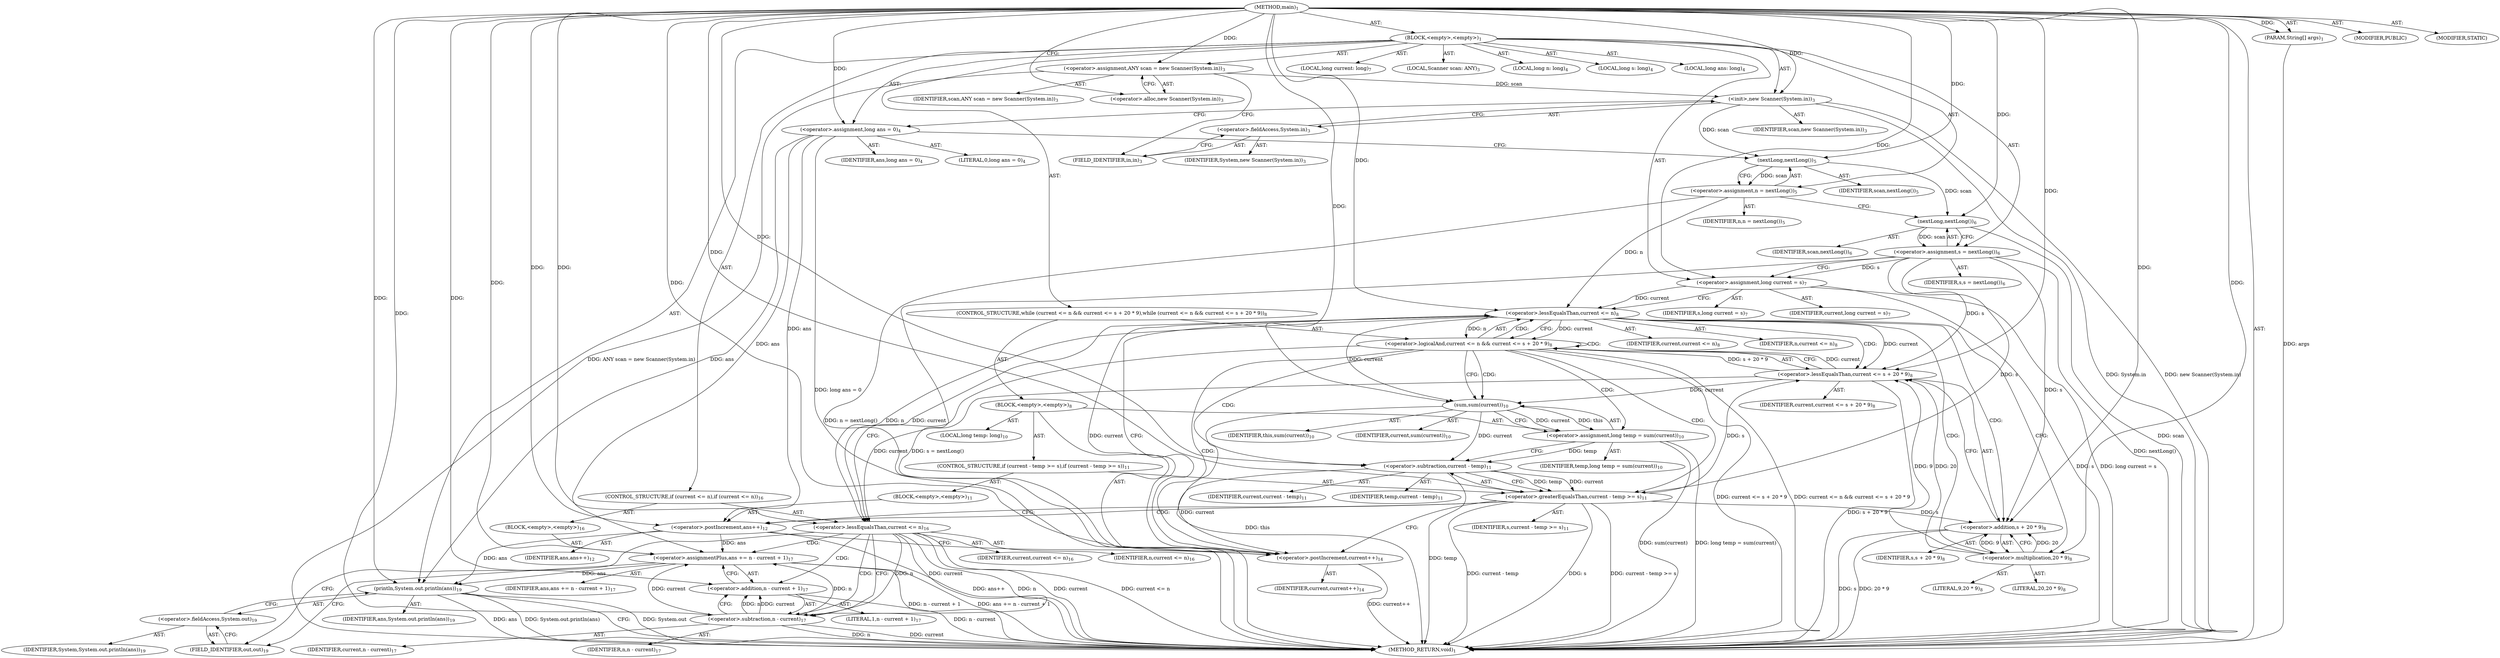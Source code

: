 digraph "main" {  
"19" [label = <(METHOD,main)<SUB>1</SUB>> ]
"20" [label = <(PARAM,String[] args)<SUB>1</SUB>> ]
"21" [label = <(BLOCK,&lt;empty&gt;,&lt;empty&gt;)<SUB>1</SUB>> ]
"4" [label = <(LOCAL,Scanner scan: ANY)<SUB>3</SUB>> ]
"22" [label = <(&lt;operator&gt;.assignment,ANY scan = new Scanner(System.in))<SUB>3</SUB>> ]
"23" [label = <(IDENTIFIER,scan,ANY scan = new Scanner(System.in))<SUB>3</SUB>> ]
"24" [label = <(&lt;operator&gt;.alloc,new Scanner(System.in))<SUB>3</SUB>> ]
"25" [label = <(&lt;init&gt;,new Scanner(System.in))<SUB>3</SUB>> ]
"3" [label = <(IDENTIFIER,scan,new Scanner(System.in))<SUB>3</SUB>> ]
"26" [label = <(&lt;operator&gt;.fieldAccess,System.in)<SUB>3</SUB>> ]
"27" [label = <(IDENTIFIER,System,new Scanner(System.in))<SUB>3</SUB>> ]
"28" [label = <(FIELD_IDENTIFIER,in,in)<SUB>3</SUB>> ]
"29" [label = <(LOCAL,long n: long)<SUB>4</SUB>> ]
"30" [label = <(LOCAL,long s: long)<SUB>4</SUB>> ]
"31" [label = <(LOCAL,long ans: long)<SUB>4</SUB>> ]
"32" [label = <(&lt;operator&gt;.assignment,long ans = 0)<SUB>4</SUB>> ]
"33" [label = <(IDENTIFIER,ans,long ans = 0)<SUB>4</SUB>> ]
"34" [label = <(LITERAL,0,long ans = 0)<SUB>4</SUB>> ]
"35" [label = <(&lt;operator&gt;.assignment,n = nextLong())<SUB>5</SUB>> ]
"36" [label = <(IDENTIFIER,n,n = nextLong())<SUB>5</SUB>> ]
"37" [label = <(nextLong,nextLong())<SUB>5</SUB>> ]
"38" [label = <(IDENTIFIER,scan,nextLong())<SUB>5</SUB>> ]
"39" [label = <(&lt;operator&gt;.assignment,s = nextLong())<SUB>6</SUB>> ]
"40" [label = <(IDENTIFIER,s,s = nextLong())<SUB>6</SUB>> ]
"41" [label = <(nextLong,nextLong())<SUB>6</SUB>> ]
"42" [label = <(IDENTIFIER,scan,nextLong())<SUB>6</SUB>> ]
"43" [label = <(LOCAL,long current: long)<SUB>7</SUB>> ]
"44" [label = <(&lt;operator&gt;.assignment,long current = s)<SUB>7</SUB>> ]
"45" [label = <(IDENTIFIER,current,long current = s)<SUB>7</SUB>> ]
"46" [label = <(IDENTIFIER,s,long current = s)<SUB>7</SUB>> ]
"47" [label = <(CONTROL_STRUCTURE,while (current &lt;= n &amp;&amp; current &lt;= s + 20 * 9),while (current &lt;= n &amp;&amp; current &lt;= s + 20 * 9))<SUB>8</SUB>> ]
"48" [label = <(&lt;operator&gt;.logicalAnd,current &lt;= n &amp;&amp; current &lt;= s + 20 * 9)<SUB>8</SUB>> ]
"49" [label = <(&lt;operator&gt;.lessEqualsThan,current &lt;= n)<SUB>8</SUB>> ]
"50" [label = <(IDENTIFIER,current,current &lt;= n)<SUB>8</SUB>> ]
"51" [label = <(IDENTIFIER,n,current &lt;= n)<SUB>8</SUB>> ]
"52" [label = <(&lt;operator&gt;.lessEqualsThan,current &lt;= s + 20 * 9)<SUB>8</SUB>> ]
"53" [label = <(IDENTIFIER,current,current &lt;= s + 20 * 9)<SUB>8</SUB>> ]
"54" [label = <(&lt;operator&gt;.addition,s + 20 * 9)<SUB>8</SUB>> ]
"55" [label = <(IDENTIFIER,s,s + 20 * 9)<SUB>8</SUB>> ]
"56" [label = <(&lt;operator&gt;.multiplication,20 * 9)<SUB>8</SUB>> ]
"57" [label = <(LITERAL,20,20 * 9)<SUB>8</SUB>> ]
"58" [label = <(LITERAL,9,20 * 9)<SUB>8</SUB>> ]
"59" [label = <(BLOCK,&lt;empty&gt;,&lt;empty&gt;)<SUB>8</SUB>> ]
"60" [label = <(LOCAL,long temp: long)<SUB>10</SUB>> ]
"61" [label = <(&lt;operator&gt;.assignment,long temp = sum(current))<SUB>10</SUB>> ]
"62" [label = <(IDENTIFIER,temp,long temp = sum(current))<SUB>10</SUB>> ]
"63" [label = <(sum,sum(current))<SUB>10</SUB>> ]
"64" [label = <(IDENTIFIER,this,sum(current))<SUB>10</SUB>> ]
"65" [label = <(IDENTIFIER,current,sum(current))<SUB>10</SUB>> ]
"66" [label = <(CONTROL_STRUCTURE,if (current - temp &gt;= s),if (current - temp &gt;= s))<SUB>11</SUB>> ]
"67" [label = <(&lt;operator&gt;.greaterEqualsThan,current - temp &gt;= s)<SUB>11</SUB>> ]
"68" [label = <(&lt;operator&gt;.subtraction,current - temp)<SUB>11</SUB>> ]
"69" [label = <(IDENTIFIER,current,current - temp)<SUB>11</SUB>> ]
"70" [label = <(IDENTIFIER,temp,current - temp)<SUB>11</SUB>> ]
"71" [label = <(IDENTIFIER,s,current - temp &gt;= s)<SUB>11</SUB>> ]
"72" [label = <(BLOCK,&lt;empty&gt;,&lt;empty&gt;)<SUB>11</SUB>> ]
"73" [label = <(&lt;operator&gt;.postIncrement,ans++)<SUB>12</SUB>> ]
"74" [label = <(IDENTIFIER,ans,ans++)<SUB>12</SUB>> ]
"75" [label = <(&lt;operator&gt;.postIncrement,current++)<SUB>14</SUB>> ]
"76" [label = <(IDENTIFIER,current,current++)<SUB>14</SUB>> ]
"77" [label = <(CONTROL_STRUCTURE,if (current &lt;= n),if (current &lt;= n))<SUB>16</SUB>> ]
"78" [label = <(&lt;operator&gt;.lessEqualsThan,current &lt;= n)<SUB>16</SUB>> ]
"79" [label = <(IDENTIFIER,current,current &lt;= n)<SUB>16</SUB>> ]
"80" [label = <(IDENTIFIER,n,current &lt;= n)<SUB>16</SUB>> ]
"81" [label = <(BLOCK,&lt;empty&gt;,&lt;empty&gt;)<SUB>16</SUB>> ]
"82" [label = <(&lt;operator&gt;.assignmentPlus,ans += n - current + 1)<SUB>17</SUB>> ]
"83" [label = <(IDENTIFIER,ans,ans += n - current + 1)<SUB>17</SUB>> ]
"84" [label = <(&lt;operator&gt;.addition,n - current + 1)<SUB>17</SUB>> ]
"85" [label = <(&lt;operator&gt;.subtraction,n - current)<SUB>17</SUB>> ]
"86" [label = <(IDENTIFIER,n,n - current)<SUB>17</SUB>> ]
"87" [label = <(IDENTIFIER,current,n - current)<SUB>17</SUB>> ]
"88" [label = <(LITERAL,1,n - current + 1)<SUB>17</SUB>> ]
"89" [label = <(println,System.out.println(ans))<SUB>19</SUB>> ]
"90" [label = <(&lt;operator&gt;.fieldAccess,System.out)<SUB>19</SUB>> ]
"91" [label = <(IDENTIFIER,System,System.out.println(ans))<SUB>19</SUB>> ]
"92" [label = <(FIELD_IDENTIFIER,out,out)<SUB>19</SUB>> ]
"93" [label = <(IDENTIFIER,ans,System.out.println(ans))<SUB>19</SUB>> ]
"94" [label = <(MODIFIER,PUBLIC)> ]
"95" [label = <(MODIFIER,STATIC)> ]
"96" [label = <(METHOD_RETURN,void)<SUB>1</SUB>> ]
  "19" -> "20"  [ label = "AST: "] 
  "19" -> "21"  [ label = "AST: "] 
  "19" -> "94"  [ label = "AST: "] 
  "19" -> "95"  [ label = "AST: "] 
  "19" -> "96"  [ label = "AST: "] 
  "21" -> "4"  [ label = "AST: "] 
  "21" -> "22"  [ label = "AST: "] 
  "21" -> "25"  [ label = "AST: "] 
  "21" -> "29"  [ label = "AST: "] 
  "21" -> "30"  [ label = "AST: "] 
  "21" -> "31"  [ label = "AST: "] 
  "21" -> "32"  [ label = "AST: "] 
  "21" -> "35"  [ label = "AST: "] 
  "21" -> "39"  [ label = "AST: "] 
  "21" -> "43"  [ label = "AST: "] 
  "21" -> "44"  [ label = "AST: "] 
  "21" -> "47"  [ label = "AST: "] 
  "21" -> "77"  [ label = "AST: "] 
  "21" -> "89"  [ label = "AST: "] 
  "22" -> "23"  [ label = "AST: "] 
  "22" -> "24"  [ label = "AST: "] 
  "25" -> "3"  [ label = "AST: "] 
  "25" -> "26"  [ label = "AST: "] 
  "26" -> "27"  [ label = "AST: "] 
  "26" -> "28"  [ label = "AST: "] 
  "32" -> "33"  [ label = "AST: "] 
  "32" -> "34"  [ label = "AST: "] 
  "35" -> "36"  [ label = "AST: "] 
  "35" -> "37"  [ label = "AST: "] 
  "37" -> "38"  [ label = "AST: "] 
  "39" -> "40"  [ label = "AST: "] 
  "39" -> "41"  [ label = "AST: "] 
  "41" -> "42"  [ label = "AST: "] 
  "44" -> "45"  [ label = "AST: "] 
  "44" -> "46"  [ label = "AST: "] 
  "47" -> "48"  [ label = "AST: "] 
  "47" -> "59"  [ label = "AST: "] 
  "48" -> "49"  [ label = "AST: "] 
  "48" -> "52"  [ label = "AST: "] 
  "49" -> "50"  [ label = "AST: "] 
  "49" -> "51"  [ label = "AST: "] 
  "52" -> "53"  [ label = "AST: "] 
  "52" -> "54"  [ label = "AST: "] 
  "54" -> "55"  [ label = "AST: "] 
  "54" -> "56"  [ label = "AST: "] 
  "56" -> "57"  [ label = "AST: "] 
  "56" -> "58"  [ label = "AST: "] 
  "59" -> "60"  [ label = "AST: "] 
  "59" -> "61"  [ label = "AST: "] 
  "59" -> "66"  [ label = "AST: "] 
  "59" -> "75"  [ label = "AST: "] 
  "61" -> "62"  [ label = "AST: "] 
  "61" -> "63"  [ label = "AST: "] 
  "63" -> "64"  [ label = "AST: "] 
  "63" -> "65"  [ label = "AST: "] 
  "66" -> "67"  [ label = "AST: "] 
  "66" -> "72"  [ label = "AST: "] 
  "67" -> "68"  [ label = "AST: "] 
  "67" -> "71"  [ label = "AST: "] 
  "68" -> "69"  [ label = "AST: "] 
  "68" -> "70"  [ label = "AST: "] 
  "72" -> "73"  [ label = "AST: "] 
  "73" -> "74"  [ label = "AST: "] 
  "75" -> "76"  [ label = "AST: "] 
  "77" -> "78"  [ label = "AST: "] 
  "77" -> "81"  [ label = "AST: "] 
  "78" -> "79"  [ label = "AST: "] 
  "78" -> "80"  [ label = "AST: "] 
  "81" -> "82"  [ label = "AST: "] 
  "82" -> "83"  [ label = "AST: "] 
  "82" -> "84"  [ label = "AST: "] 
  "84" -> "85"  [ label = "AST: "] 
  "84" -> "88"  [ label = "AST: "] 
  "85" -> "86"  [ label = "AST: "] 
  "85" -> "87"  [ label = "AST: "] 
  "89" -> "90"  [ label = "AST: "] 
  "89" -> "93"  [ label = "AST: "] 
  "90" -> "91"  [ label = "AST: "] 
  "90" -> "92"  [ label = "AST: "] 
  "22" -> "28"  [ label = "CFG: "] 
  "25" -> "32"  [ label = "CFG: "] 
  "32" -> "37"  [ label = "CFG: "] 
  "35" -> "41"  [ label = "CFG: "] 
  "39" -> "44"  [ label = "CFG: "] 
  "44" -> "49"  [ label = "CFG: "] 
  "89" -> "96"  [ label = "CFG: "] 
  "24" -> "22"  [ label = "CFG: "] 
  "26" -> "25"  [ label = "CFG: "] 
  "37" -> "35"  [ label = "CFG: "] 
  "41" -> "39"  [ label = "CFG: "] 
  "48" -> "63"  [ label = "CFG: "] 
  "48" -> "78"  [ label = "CFG: "] 
  "78" -> "85"  [ label = "CFG: "] 
  "78" -> "92"  [ label = "CFG: "] 
  "90" -> "89"  [ label = "CFG: "] 
  "28" -> "26"  [ label = "CFG: "] 
  "49" -> "48"  [ label = "CFG: "] 
  "49" -> "56"  [ label = "CFG: "] 
  "52" -> "48"  [ label = "CFG: "] 
  "61" -> "68"  [ label = "CFG: "] 
  "75" -> "49"  [ label = "CFG: "] 
  "82" -> "92"  [ label = "CFG: "] 
  "92" -> "90"  [ label = "CFG: "] 
  "54" -> "52"  [ label = "CFG: "] 
  "63" -> "61"  [ label = "CFG: "] 
  "67" -> "73"  [ label = "CFG: "] 
  "67" -> "75"  [ label = "CFG: "] 
  "84" -> "82"  [ label = "CFG: "] 
  "56" -> "54"  [ label = "CFG: "] 
  "68" -> "67"  [ label = "CFG: "] 
  "73" -> "75"  [ label = "CFG: "] 
  "85" -> "84"  [ label = "CFG: "] 
  "19" -> "24"  [ label = "CFG: "] 
  "20" -> "96"  [ label = "DDG: args"] 
  "22" -> "96"  [ label = "DDG: ANY scan = new Scanner(System.in)"] 
  "25" -> "96"  [ label = "DDG: System.in"] 
  "25" -> "96"  [ label = "DDG: new Scanner(System.in)"] 
  "32" -> "96"  [ label = "DDG: long ans = 0"] 
  "35" -> "96"  [ label = "DDG: n = nextLong()"] 
  "41" -> "96"  [ label = "DDG: scan"] 
  "39" -> "96"  [ label = "DDG: nextLong()"] 
  "39" -> "96"  [ label = "DDG: s = nextLong()"] 
  "44" -> "96"  [ label = "DDG: s"] 
  "44" -> "96"  [ label = "DDG: long current = s"] 
  "54" -> "96"  [ label = "DDG: s"] 
  "54" -> "96"  [ label = "DDG: 20 * 9"] 
  "52" -> "96"  [ label = "DDG: s + 20 * 9"] 
  "48" -> "96"  [ label = "DDG: current &lt;= s + 20 * 9"] 
  "48" -> "96"  [ label = "DDG: current &lt;= n &amp;&amp; current &lt;= s + 20 * 9"] 
  "78" -> "96"  [ label = "DDG: current"] 
  "78" -> "96"  [ label = "DDG: n"] 
  "78" -> "96"  [ label = "DDG: current &lt;= n"] 
  "85" -> "96"  [ label = "DDG: n"] 
  "85" -> "96"  [ label = "DDG: current"] 
  "84" -> "96"  [ label = "DDG: n - current"] 
  "82" -> "96"  [ label = "DDG: n - current + 1"] 
  "82" -> "96"  [ label = "DDG: ans += n - current + 1"] 
  "89" -> "96"  [ label = "DDG: System.out"] 
  "89" -> "96"  [ label = "DDG: ans"] 
  "89" -> "96"  [ label = "DDG: System.out.println(ans)"] 
  "61" -> "96"  [ label = "DDG: sum(current)"] 
  "61" -> "96"  [ label = "DDG: long temp = sum(current)"] 
  "68" -> "96"  [ label = "DDG: temp"] 
  "67" -> "96"  [ label = "DDG: current - temp"] 
  "67" -> "96"  [ label = "DDG: s"] 
  "67" -> "96"  [ label = "DDG: current - temp &gt;= s"] 
  "73" -> "96"  [ label = "DDG: ans++"] 
  "75" -> "96"  [ label = "DDG: current++"] 
  "63" -> "96"  [ label = "DDG: this"] 
  "19" -> "20"  [ label = "DDG: "] 
  "19" -> "22"  [ label = "DDG: "] 
  "19" -> "32"  [ label = "DDG: "] 
  "37" -> "35"  [ label = "DDG: scan"] 
  "41" -> "39"  [ label = "DDG: scan"] 
  "39" -> "44"  [ label = "DDG: s"] 
  "19" -> "44"  [ label = "DDG: "] 
  "22" -> "25"  [ label = "DDG: scan"] 
  "19" -> "25"  [ label = "DDG: "] 
  "32" -> "89"  [ label = "DDG: ans"] 
  "82" -> "89"  [ label = "DDG: ans"] 
  "73" -> "89"  [ label = "DDG: ans"] 
  "19" -> "89"  [ label = "DDG: "] 
  "25" -> "37"  [ label = "DDG: scan"] 
  "19" -> "37"  [ label = "DDG: "] 
  "37" -> "41"  [ label = "DDG: scan"] 
  "19" -> "41"  [ label = "DDG: "] 
  "49" -> "48"  [ label = "DDG: current"] 
  "49" -> "48"  [ label = "DDG: n"] 
  "52" -> "48"  [ label = "DDG: current"] 
  "52" -> "48"  [ label = "DDG: s + 20 * 9"] 
  "63" -> "61"  [ label = "DDG: this"] 
  "63" -> "61"  [ label = "DDG: current"] 
  "49" -> "78"  [ label = "DDG: current"] 
  "52" -> "78"  [ label = "DDG: current"] 
  "19" -> "78"  [ label = "DDG: "] 
  "49" -> "78"  [ label = "DDG: n"] 
  "85" -> "82"  [ label = "DDG: n"] 
  "85" -> "82"  [ label = "DDG: current"] 
  "19" -> "82"  [ label = "DDG: "] 
  "44" -> "49"  [ label = "DDG: current"] 
  "75" -> "49"  [ label = "DDG: current"] 
  "19" -> "49"  [ label = "DDG: "] 
  "35" -> "49"  [ label = "DDG: n"] 
  "49" -> "52"  [ label = "DDG: current"] 
  "19" -> "52"  [ label = "DDG: "] 
  "67" -> "52"  [ label = "DDG: s"] 
  "39" -> "52"  [ label = "DDG: s"] 
  "56" -> "52"  [ label = "DDG: 20"] 
  "56" -> "52"  [ label = "DDG: 9"] 
  "68" -> "75"  [ label = "DDG: current"] 
  "19" -> "75"  [ label = "DDG: "] 
  "32" -> "82"  [ label = "DDG: ans"] 
  "73" -> "82"  [ label = "DDG: ans"] 
  "67" -> "54"  [ label = "DDG: s"] 
  "19" -> "54"  [ label = "DDG: "] 
  "39" -> "54"  [ label = "DDG: s"] 
  "56" -> "54"  [ label = "DDG: 20"] 
  "56" -> "54"  [ label = "DDG: 9"] 
  "19" -> "63"  [ label = "DDG: "] 
  "49" -> "63"  [ label = "DDG: current"] 
  "52" -> "63"  [ label = "DDG: current"] 
  "68" -> "67"  [ label = "DDG: current"] 
  "68" -> "67"  [ label = "DDG: temp"] 
  "19" -> "67"  [ label = "DDG: "] 
  "39" -> "67"  [ label = "DDG: s"] 
  "85" -> "84"  [ label = "DDG: n"] 
  "85" -> "84"  [ label = "DDG: current"] 
  "19" -> "84"  [ label = "DDG: "] 
  "19" -> "56"  [ label = "DDG: "] 
  "63" -> "68"  [ label = "DDG: current"] 
  "19" -> "68"  [ label = "DDG: "] 
  "61" -> "68"  [ label = "DDG: temp"] 
  "32" -> "73"  [ label = "DDG: ans"] 
  "19" -> "73"  [ label = "DDG: "] 
  "78" -> "85"  [ label = "DDG: n"] 
  "19" -> "85"  [ label = "DDG: "] 
  "78" -> "85"  [ label = "DDG: current"] 
  "48" -> "48"  [ label = "CDG: "] 
  "48" -> "68"  [ label = "CDG: "] 
  "48" -> "49"  [ label = "CDG: "] 
  "48" -> "61"  [ label = "CDG: "] 
  "48" -> "75"  [ label = "CDG: "] 
  "48" -> "67"  [ label = "CDG: "] 
  "48" -> "63"  [ label = "CDG: "] 
  "78" -> "84"  [ label = "CDG: "] 
  "78" -> "85"  [ label = "CDG: "] 
  "78" -> "82"  [ label = "CDG: "] 
  "49" -> "52"  [ label = "CDG: "] 
  "49" -> "56"  [ label = "CDG: "] 
  "49" -> "54"  [ label = "CDG: "] 
  "67" -> "73"  [ label = "CDG: "] 
}
